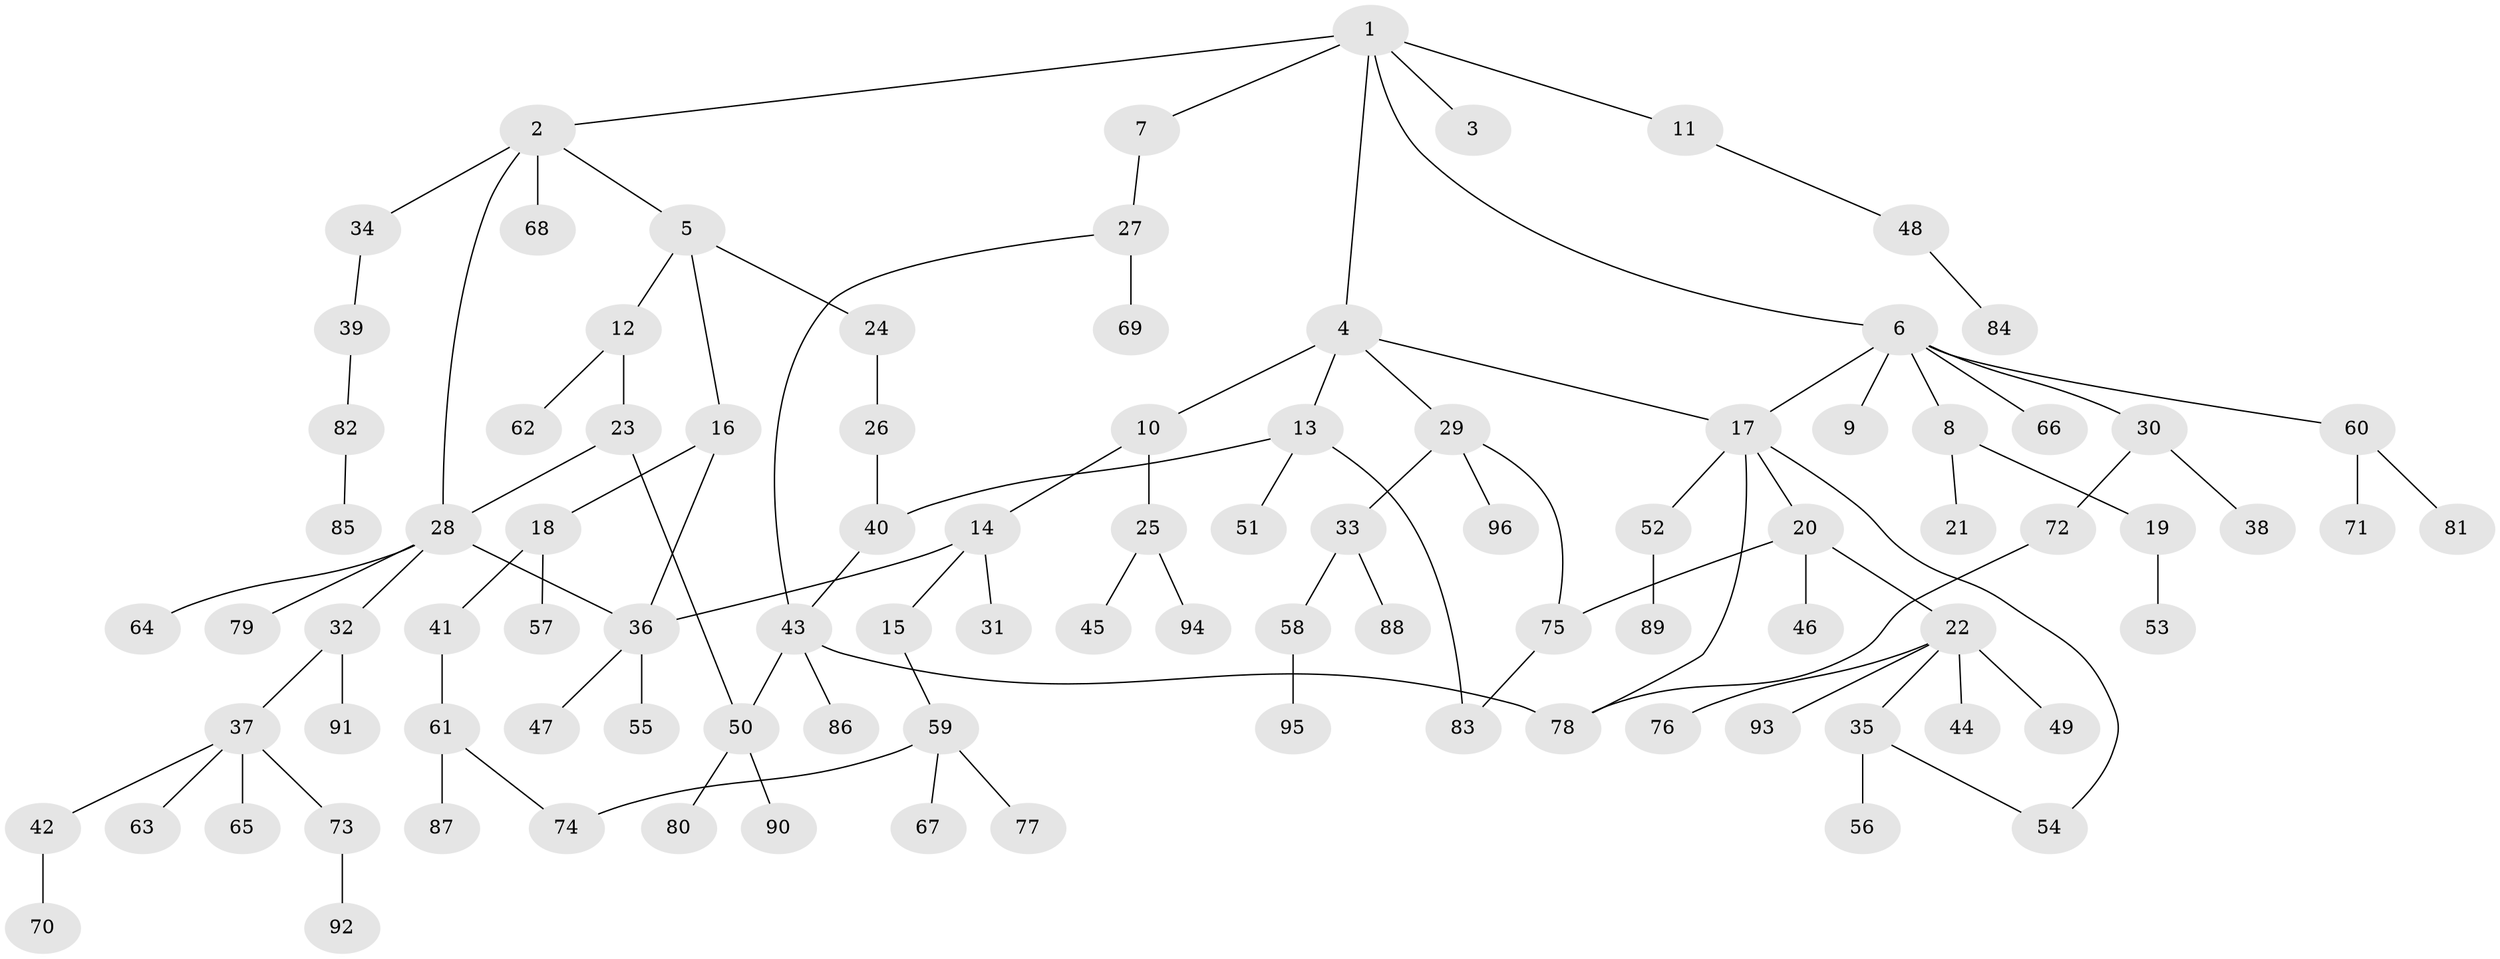 // coarse degree distribution, {6: 0.047619047619047616, 4: 0.07936507936507936, 1: 0.4603174603174603, 8: 0.015873015873015872, 2: 0.2222222222222222, 7: 0.031746031746031744, 3: 0.09523809523809523, 5: 0.047619047619047616}
// Generated by graph-tools (version 1.1) at 2025/23/03/03/25 07:23:35]
// undirected, 96 vertices, 108 edges
graph export_dot {
graph [start="1"]
  node [color=gray90,style=filled];
  1;
  2;
  3;
  4;
  5;
  6;
  7;
  8;
  9;
  10;
  11;
  12;
  13;
  14;
  15;
  16;
  17;
  18;
  19;
  20;
  21;
  22;
  23;
  24;
  25;
  26;
  27;
  28;
  29;
  30;
  31;
  32;
  33;
  34;
  35;
  36;
  37;
  38;
  39;
  40;
  41;
  42;
  43;
  44;
  45;
  46;
  47;
  48;
  49;
  50;
  51;
  52;
  53;
  54;
  55;
  56;
  57;
  58;
  59;
  60;
  61;
  62;
  63;
  64;
  65;
  66;
  67;
  68;
  69;
  70;
  71;
  72;
  73;
  74;
  75;
  76;
  77;
  78;
  79;
  80;
  81;
  82;
  83;
  84;
  85;
  86;
  87;
  88;
  89;
  90;
  91;
  92;
  93;
  94;
  95;
  96;
  1 -- 2;
  1 -- 3;
  1 -- 4;
  1 -- 6;
  1 -- 7;
  1 -- 11;
  2 -- 5;
  2 -- 28;
  2 -- 34;
  2 -- 68;
  4 -- 10;
  4 -- 13;
  4 -- 17;
  4 -- 29;
  5 -- 12;
  5 -- 16;
  5 -- 24;
  6 -- 8;
  6 -- 9;
  6 -- 30;
  6 -- 60;
  6 -- 66;
  6 -- 17;
  7 -- 27;
  8 -- 19;
  8 -- 21;
  10 -- 14;
  10 -- 25;
  11 -- 48;
  12 -- 23;
  12 -- 62;
  13 -- 51;
  13 -- 83;
  13 -- 40;
  14 -- 15;
  14 -- 31;
  14 -- 36;
  15 -- 59;
  16 -- 18;
  16 -- 36;
  17 -- 20;
  17 -- 52;
  17 -- 54;
  17 -- 78;
  18 -- 41;
  18 -- 57;
  19 -- 53;
  20 -- 22;
  20 -- 46;
  20 -- 75;
  22 -- 35;
  22 -- 44;
  22 -- 49;
  22 -- 76;
  22 -- 93;
  23 -- 28;
  23 -- 50;
  24 -- 26;
  25 -- 45;
  25 -- 94;
  26 -- 40;
  27 -- 69;
  27 -- 43;
  28 -- 32;
  28 -- 64;
  28 -- 79;
  28 -- 36;
  29 -- 33;
  29 -- 96;
  29 -- 75;
  30 -- 38;
  30 -- 72;
  32 -- 37;
  32 -- 91;
  33 -- 58;
  33 -- 88;
  34 -- 39;
  35 -- 56;
  35 -- 54;
  36 -- 47;
  36 -- 55;
  37 -- 42;
  37 -- 63;
  37 -- 65;
  37 -- 73;
  39 -- 82;
  40 -- 43;
  41 -- 61;
  42 -- 70;
  43 -- 50;
  43 -- 78;
  43 -- 86;
  48 -- 84;
  50 -- 80;
  50 -- 90;
  52 -- 89;
  58 -- 95;
  59 -- 67;
  59 -- 74;
  59 -- 77;
  60 -- 71;
  60 -- 81;
  61 -- 87;
  61 -- 74;
  72 -- 78;
  73 -- 92;
  75 -- 83;
  82 -- 85;
}
